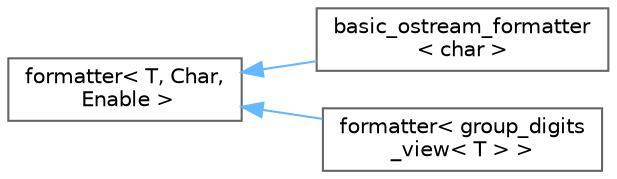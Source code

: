 digraph "类继承关系图"
{
 // LATEX_PDF_SIZE
  bgcolor="transparent";
  edge [fontname=Helvetica,fontsize=10,labelfontname=Helvetica,labelfontsize=10];
  node [fontname=Helvetica,fontsize=10,shape=box,height=0.2,width=0.4];
  rankdir="LR";
  Node0 [id="Node000000",label="formatter\< T, Char,\l Enable \>",height=0.2,width=0.4,color="grey40", fillcolor="white", style="filled",URL="$structformatter.html",tooltip=" "];
  Node0 -> Node1 [id="edge4958_Node000000_Node000001",dir="back",color="steelblue1",style="solid",tooltip=" "];
  Node1 [id="Node000001",label="basic_ostream_formatter\l\< char \>",height=0.2,width=0.4,color="grey40", fillcolor="white", style="filled",URL="$structbasic__ostream__formatter.html",tooltip=" "];
  Node0 -> Node2 [id="edge4959_Node000000_Node000002",dir="back",color="steelblue1",style="solid",tooltip=" "];
  Node2 [id="Node000002",label="formatter\< group_digits\l_view\< T \> \>",height=0.2,width=0.4,color="grey40", fillcolor="white", style="filled",URL="$structformatter_3_01group__digits__view_3_01_t_01_4_01_4.html",tooltip=" "];
}
